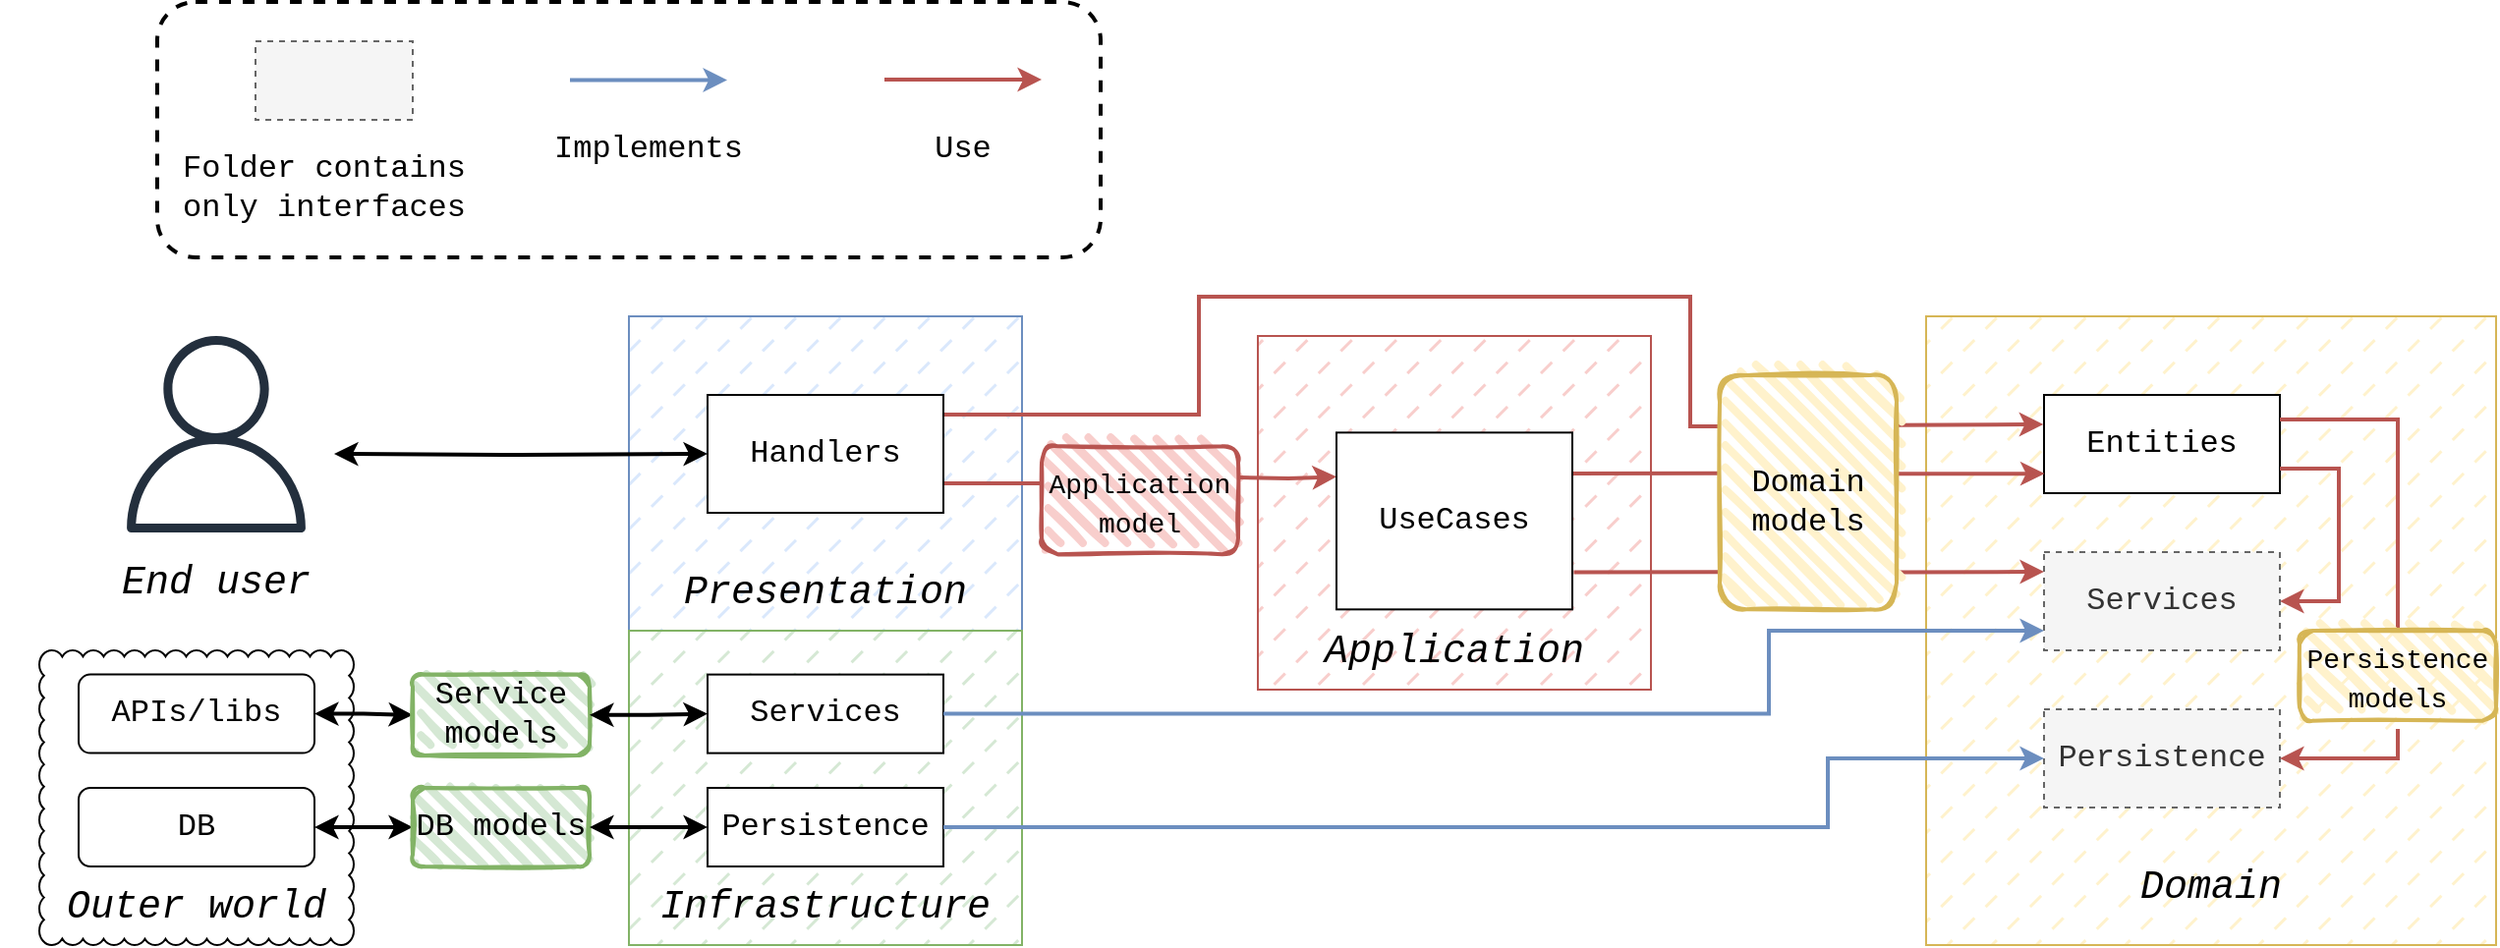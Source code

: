 <mxfile version="24.2.5" type="device" pages="5">
  <diagram id="TrZ-H8Da3qq9aLU9SPik" name="Flow of the app">
    <mxGraphModel dx="1737" dy="1674" grid="1" gridSize="10" guides="1" tooltips="1" connect="1" arrows="1" fold="1" page="1" pageScale="1" pageWidth="827" pageHeight="1169" math="0" shadow="0">
      <root>
        <mxCell id="0" />
        <mxCell id="1" parent="0" />
        <mxCell id="liIZSH5RQYmUz2vL5TKs-3" value="" style="rounded=0;whiteSpace=wrap;html=1;fillColor=#dae8fc;strokeColor=#6c8ebf;fillStyle=dashed;" parent="1" vertex="1">
          <mxGeometry y="160" width="200" height="160" as="geometry" />
        </mxCell>
        <mxCell id="liIZSH5RQYmUz2vL5TKs-4" value="" style="rounded=0;whiteSpace=wrap;html=1;fillColor=#f8cecc;strokeColor=#b85450;fillStyle=dashed;" parent="1" vertex="1">
          <mxGeometry x="320" y="170" width="200" height="180" as="geometry" />
        </mxCell>
        <mxCell id="liIZSH5RQYmUz2vL5TKs-5" value="" style="rounded=0;whiteSpace=wrap;html=1;fillColor=#fff2cc;strokeColor=#d6b656;fillStyle=dashed;gradientColor=none;" parent="1" vertex="1">
          <mxGeometry x="660" y="160" width="290" height="320" as="geometry" />
        </mxCell>
        <mxCell id="es6ofyouln5sS3Tgfs08-6" value="" style="group;fillColor=#fff2cc;strokeColor=#d6b656;" parent="1" vertex="1" connectable="0">
          <mxGeometry x="720" y="200" width="120" height="50" as="geometry" />
        </mxCell>
        <mxCell id="es6ofyouln5sS3Tgfs08-1" value="" style="rounded=0;whiteSpace=wrap;html=1;" parent="es6ofyouln5sS3Tgfs08-6" vertex="1">
          <mxGeometry width="120" height="50" as="geometry" />
        </mxCell>
        <mxCell id="es6ofyouln5sS3Tgfs08-4" value="&lt;font style=&quot;font-size: 16px;&quot; face=&quot;Courier New&quot;&gt;Entities&lt;/font&gt;" style="text;html=1;align=center;verticalAlign=middle;whiteSpace=wrap;rounded=0;" parent="es6ofyouln5sS3Tgfs08-6" vertex="1">
          <mxGeometry width="120" height="50" as="geometry" />
        </mxCell>
        <mxCell id="z9FG9AvtT7yrs5gUOfZ3-5" style="edgeStyle=orthogonalEdgeStyle;rounded=0;orthogonalLoop=1;jettySize=auto;html=1;entryX=0.5;entryY=0;entryDx=0;entryDy=0;strokeWidth=2;fillColor=#f8cecc;strokeColor=#b85450;exitX=1;exitY=0.25;exitDx=0;exitDy=0;endArrow=none;endFill=0;" parent="1" source="es6ofyouln5sS3Tgfs08-4" target="f7sNq5c6VwE4PImA_pKB-110" edge="1">
          <mxGeometry relative="1" as="geometry">
            <mxPoint x="840" y="190" as="sourcePoint" />
            <mxPoint x="840" y="390" as="targetPoint" />
            <Array as="points">
              <mxPoint x="900" y="213" />
            </Array>
          </mxGeometry>
        </mxCell>
        <mxCell id="z9FG9AvtT7yrs5gUOfZ3-6" style="edgeStyle=orthogonalEdgeStyle;rounded=0;orthogonalLoop=1;jettySize=auto;html=1;exitX=1;exitY=0.75;exitDx=0;exitDy=0;entryX=1;entryY=0.5;entryDx=0;entryDy=0;strokeWidth=2;fillColor=#f8cecc;strokeColor=#b85450;" parent="1" source="es6ofyouln5sS3Tgfs08-4" target="es6ofyouln5sS3Tgfs08-10" edge="1">
          <mxGeometry relative="1" as="geometry">
            <Array as="points">
              <mxPoint x="870" y="238" />
              <mxPoint x="870" y="305" />
            </Array>
          </mxGeometry>
        </mxCell>
        <mxCell id="z9FG9AvtT7yrs5gUOfZ3-7" value="&lt;font face=&quot;Courier New&quot; style=&quot;font-size: 20px;&quot;&gt;&lt;i&gt;Domain&lt;/i&gt;&lt;/font&gt;" style="text;html=1;align=center;verticalAlign=middle;whiteSpace=wrap;rounded=0;" parent="1" vertex="1">
          <mxGeometry x="660" y="430" width="290" height="40" as="geometry" />
        </mxCell>
        <mxCell id="z9FG9AvtT7yrs5gUOfZ3-8" value="&lt;font face=&quot;Courier New&quot; style=&quot;font-size: 20px;&quot;&gt;&lt;i&gt;Application&lt;/i&gt;&lt;/font&gt;" style="text;html=1;align=center;verticalAlign=middle;whiteSpace=wrap;rounded=0;" parent="1" vertex="1">
          <mxGeometry x="320" y="310" width="200" height="40" as="geometry" />
        </mxCell>
        <mxCell id="z9FG9AvtT7yrs5gUOfZ3-9" value="" style="rounded=0;whiteSpace=wrap;html=1;fillColor=#d5e8d4;strokeColor=#82b366;fillStyle=dashed;" parent="1" vertex="1">
          <mxGeometry y="320" width="200" height="160" as="geometry" />
        </mxCell>
        <mxCell id="z9FG9AvtT7yrs5gUOfZ3-10" value="&lt;font face=&quot;Courier New&quot; style=&quot;font-size: 20px;&quot;&gt;&lt;i&gt;Infrastructure&lt;/i&gt;&lt;/font&gt;" style="text;html=1;align=center;verticalAlign=middle;whiteSpace=wrap;rounded=0;" parent="1" vertex="1">
          <mxGeometry y="440" width="200" height="40" as="geometry" />
        </mxCell>
        <mxCell id="z9FG9AvtT7yrs5gUOfZ3-11" value="&lt;font face=&quot;Courier New&quot;&gt;&lt;span style=&quot;font-size: 20px;&quot;&gt;&lt;i&gt;Presentation&lt;/i&gt;&lt;/span&gt;&lt;/font&gt;" style="text;html=1;align=center;verticalAlign=middle;whiteSpace=wrap;rounded=0;" parent="1" vertex="1">
          <mxGeometry y="280" width="200" height="40" as="geometry" />
        </mxCell>
        <mxCell id="z9FG9AvtT7yrs5gUOfZ3-39" value="" style="group" parent="1" vertex="1" connectable="0">
          <mxGeometry x="40" y="342.31" width="160" height="115.386" as="geometry" />
        </mxCell>
        <mxCell id="z9FG9AvtT7yrs5gUOfZ3-40" value="" style="rounded=0;whiteSpace=wrap;html=1;" parent="z9FG9AvtT7yrs5gUOfZ3-39" vertex="1">
          <mxGeometry width="120" height="40" as="geometry" />
        </mxCell>
        <mxCell id="z9FG9AvtT7yrs5gUOfZ3-41" value="&lt;font style=&quot;font-size: 16px;&quot; face=&quot;Courier New&quot;&gt;Services&lt;/font&gt;" style="text;html=1;align=center;verticalAlign=middle;whiteSpace=wrap;rounded=0;" parent="z9FG9AvtT7yrs5gUOfZ3-39" vertex="1">
          <mxGeometry width="120" height="40" as="geometry" />
        </mxCell>
        <mxCell id="z9FG9AvtT7yrs5gUOfZ3-42" value="" style="group;fontStyle=4" parent="1" vertex="1" connectable="0">
          <mxGeometry x="40" y="400" width="120" height="40" as="geometry" />
        </mxCell>
        <mxCell id="z9FG9AvtT7yrs5gUOfZ3-43" value="" style="rounded=0;whiteSpace=wrap;html=1;" parent="z9FG9AvtT7yrs5gUOfZ3-42" vertex="1">
          <mxGeometry width="120" height="40" as="geometry" />
        </mxCell>
        <mxCell id="z9FG9AvtT7yrs5gUOfZ3-44" value="&lt;font style=&quot;font-size: 16px;&quot; face=&quot;Courier New&quot;&gt;Persistence&lt;/font&gt;" style="text;html=1;align=center;verticalAlign=middle;whiteSpace=wrap;rounded=0;" parent="z9FG9AvtT7yrs5gUOfZ3-42" vertex="1">
          <mxGeometry width="120" height="40" as="geometry" />
        </mxCell>
        <mxCell id="f7sNq5c6VwE4PImA_pKB-13" value="" style="rounded=0;whiteSpace=wrap;html=1;fillColor=#f5f5f5;fontColor=#333333;strokeColor=#666666;dashed=1;" parent="1" vertex="1">
          <mxGeometry x="-190" y="20" width="80" height="40" as="geometry" />
        </mxCell>
        <mxCell id="f7sNq5c6VwE4PImA_pKB-14" value="" style="endArrow=classic;html=1;rounded=0;strokeWidth=2;fillColor=#dae8fc;strokeColor=#6c8ebf;" parent="1" edge="1">
          <mxGeometry width="50" height="50" relative="1" as="geometry">
            <mxPoint x="-30" y="39.74" as="sourcePoint" />
            <mxPoint x="50" y="39.74" as="targetPoint" />
          </mxGeometry>
        </mxCell>
        <mxCell id="f7sNq5c6VwE4PImA_pKB-15" value="" style="endArrow=classic;html=1;rounded=0;strokeWidth=2;fillColor=#f8cecc;strokeColor=#b85450;" parent="1" edge="1">
          <mxGeometry width="50" height="50" relative="1" as="geometry">
            <mxPoint x="130" y="39.47" as="sourcePoint" />
            <mxPoint x="210" y="39.47" as="targetPoint" />
          </mxGeometry>
        </mxCell>
        <mxCell id="f7sNq5c6VwE4PImA_pKB-16" value="Folder contains only interfaces" style="text;html=1;align=center;verticalAlign=middle;whiteSpace=wrap;rounded=0;fontFamily=Courier New;fontSize=16;" parent="1" vertex="1">
          <mxGeometry x="-230" y="70" width="150" height="50" as="geometry" />
        </mxCell>
        <mxCell id="f7sNq5c6VwE4PImA_pKB-17" value="Implements" style="text;html=1;align=center;verticalAlign=middle;whiteSpace=wrap;rounded=0;fontFamily=Courier New;fontSize=16;" parent="1" vertex="1">
          <mxGeometry x="-60" y="50" width="140" height="50" as="geometry" />
        </mxCell>
        <mxCell id="f7sNq5c6VwE4PImA_pKB-18" value="Use" style="text;html=1;align=center;verticalAlign=middle;whiteSpace=wrap;rounded=0;fontFamily=Courier New;fontSize=16;" parent="1" vertex="1">
          <mxGeometry x="100" y="50" width="140" height="50" as="geometry" />
        </mxCell>
        <mxCell id="f7sNq5c6VwE4PImA_pKB-19" value="" style="rounded=1;whiteSpace=wrap;html=1;fillColor=none;dashed=1;strokeWidth=2;" parent="1" vertex="1">
          <mxGeometry x="-240" width="480" height="130" as="geometry" />
        </mxCell>
        <mxCell id="es6ofyouln5sS3Tgfs08-13" value="&lt;font style=&quot;font-size: 16px;&quot; face=&quot;Courier New&quot;&gt;Persistence&lt;/font&gt;" style="text;html=1;align=center;verticalAlign=middle;whiteSpace=wrap;rounded=0;fillColor=#f5f5f5;fontColor=#333333;strokeColor=#666666;dashed=1;" parent="1" vertex="1">
          <mxGeometry x="720" y="360" width="120" height="50" as="geometry" />
        </mxCell>
        <mxCell id="es6ofyouln5sS3Tgfs08-10" value="&lt;font style=&quot;font-size: 16px;&quot; face=&quot;Courier New&quot;&gt;Services&lt;/font&gt;" style="text;html=1;align=center;verticalAlign=middle;whiteSpace=wrap;rounded=0;fillColor=#f5f5f5;fontColor=#333333;strokeColor=#666666;dashed=1;" parent="1" vertex="1">
          <mxGeometry x="720" y="280" width="120" height="50" as="geometry" />
        </mxCell>
        <mxCell id="f7sNq5c6VwE4PImA_pKB-20" style="edgeStyle=orthogonalEdgeStyle;rounded=0;orthogonalLoop=1;jettySize=auto;html=1;fillColor=#dae8fc;strokeColor=#6c8ebf;strokeWidth=2;exitX=1;exitY=0.5;exitDx=0;exitDy=0;" parent="1" source="z9FG9AvtT7yrs5gUOfZ3-41" edge="1">
          <mxGeometry relative="1" as="geometry">
            <mxPoint x="160" y="360" as="sourcePoint" />
            <mxPoint x="720" y="320" as="targetPoint" />
            <Array as="points">
              <mxPoint x="580" y="362" />
              <mxPoint x="580" y="320" />
            </Array>
          </mxGeometry>
        </mxCell>
        <mxCell id="f7sNq5c6VwE4PImA_pKB-21" style="edgeStyle=orthogonalEdgeStyle;rounded=0;orthogonalLoop=1;jettySize=auto;html=1;entryX=0;entryY=0.5;entryDx=0;entryDy=0;fillColor=#dae8fc;strokeColor=#6c8ebf;strokeWidth=2;exitX=1;exitY=0.5;exitDx=0;exitDy=0;" parent="1" source="z9FG9AvtT7yrs5gUOfZ3-44" target="es6ofyouln5sS3Tgfs08-13" edge="1">
          <mxGeometry relative="1" as="geometry">
            <Array as="points">
              <mxPoint x="610" y="420" />
              <mxPoint x="610" y="385" />
            </Array>
          </mxGeometry>
        </mxCell>
        <mxCell id="f7sNq5c6VwE4PImA_pKB-35" style="edgeStyle=orthogonalEdgeStyle;rounded=0;orthogonalLoop=1;jettySize=auto;html=1;exitX=1;exitY=0.75;exitDx=0;exitDy=0;fillColor=#f8cecc;strokeColor=#b85450;strokeWidth=2;entryX=-0.002;entryY=0.314;entryDx=0;entryDy=0;endArrow=none;endFill=0;entryPerimeter=0;" parent="1" source="f7sNq5c6VwE4PImA_pKB-26" target="f7sNq5c6VwE4PImA_pKB-59" edge="1">
          <mxGeometry relative="1" as="geometry">
            <mxPoint x="360" y="242" as="targetPoint" />
            <Array as="points" />
          </mxGeometry>
        </mxCell>
        <mxCell id="f7sNq5c6VwE4PImA_pKB-48" value="" style="endArrow=none;html=1;rounded=0;exitX=1.006;exitY=0.79;exitDx=0;exitDy=0;exitPerimeter=0;fillColor=#f8cecc;strokeColor=#b85450;strokeWidth=2;endFill=0;entryX=0.009;entryY=0.84;entryDx=0;entryDy=0;entryPerimeter=0;" parent="1" source="z9FG9AvtT7yrs5gUOfZ3-15" target="f7sNq5c6VwE4PImA_pKB-40" edge="1">
          <mxGeometry width="50" height="50" relative="1" as="geometry">
            <mxPoint x="510" y="300" as="sourcePoint" />
            <mxPoint x="550" y="290" as="targetPoint" />
          </mxGeometry>
        </mxCell>
        <mxCell id="f7sNq5c6VwE4PImA_pKB-49" value="" style="endArrow=classic;html=1;rounded=0;fillColor=#f8cecc;strokeColor=#b85450;strokeWidth=2;endFill=1;exitX=1.014;exitY=0.841;exitDx=0;exitDy=0;exitPerimeter=0;" parent="1" source="f7sNq5c6VwE4PImA_pKB-40" edge="1">
          <mxGeometry width="50" height="50" relative="1" as="geometry">
            <mxPoint x="650" y="290" as="sourcePoint" />
            <mxPoint x="720" y="290" as="targetPoint" />
          </mxGeometry>
        </mxCell>
        <mxCell id="f7sNq5c6VwE4PImA_pKB-52" value="" style="endArrow=none;html=1;rounded=0;entryX=-0.003;entryY=0.384;entryDx=0;entryDy=0;entryPerimeter=0;fillColor=#f8cecc;strokeColor=#b85450;strokeWidth=2;" parent="1" target="f7sNq5c6VwE4PImA_pKB-41" edge="1">
          <mxGeometry width="50" height="50" relative="1" as="geometry">
            <mxPoint x="480" y="240" as="sourcePoint" />
            <mxPoint x="530" y="190" as="targetPoint" />
          </mxGeometry>
        </mxCell>
        <mxCell id="f7sNq5c6VwE4PImA_pKB-53" value="" style="endArrow=classic;html=1;rounded=0;entryX=0.002;entryY=0.801;entryDx=0;entryDy=0;entryPerimeter=0;endFill=1;fillColor=#f8cecc;strokeColor=#b85450;strokeWidth=2;exitX=0.991;exitY=0.421;exitDx=0;exitDy=0;exitPerimeter=0;" parent="1" source="f7sNq5c6VwE4PImA_pKB-40" target="es6ofyouln5sS3Tgfs08-4" edge="1">
          <mxGeometry width="50" height="50" relative="1" as="geometry">
            <mxPoint x="650" y="240" as="sourcePoint" />
            <mxPoint x="710" y="239.8" as="targetPoint" />
          </mxGeometry>
        </mxCell>
        <mxCell id="f7sNq5c6VwE4PImA_pKB-55" style="edgeStyle=orthogonalEdgeStyle;rounded=0;orthogonalLoop=1;jettySize=auto;html=1;entryX=0.005;entryY=0.2;entryDx=0;entryDy=0;entryPerimeter=0;endArrow=none;endFill=0;fillColor=#f8cecc;strokeColor=#b85450;strokeWidth=2;" parent="1" target="f7sNq5c6VwE4PImA_pKB-41" edge="1">
          <mxGeometry relative="1" as="geometry">
            <mxPoint x="650" y="120" as="targetPoint" />
            <mxPoint x="160" y="210" as="sourcePoint" />
            <Array as="points">
              <mxPoint x="160" y="210" />
              <mxPoint x="290" y="210" />
              <mxPoint x="290" y="150" />
              <mxPoint x="540" y="150" />
              <mxPoint x="540" y="216" />
            </Array>
          </mxGeometry>
        </mxCell>
        <mxCell id="f7sNq5c6VwE4PImA_pKB-56" value="" style="endArrow=classic;html=1;rounded=0;exitX=0.999;exitY=0.195;exitDx=0;exitDy=0;exitPerimeter=0;entryX=-0.003;entryY=0.299;entryDx=0;entryDy=0;entryPerimeter=0;fillColor=#f8cecc;strokeColor=#b85450;strokeWidth=2;" parent="1" source="f7sNq5c6VwE4PImA_pKB-41" target="es6ofyouln5sS3Tgfs08-4" edge="1">
          <mxGeometry width="50" height="50" relative="1" as="geometry">
            <mxPoint x="600" y="230" as="sourcePoint" />
            <mxPoint x="650" y="180" as="targetPoint" />
          </mxGeometry>
        </mxCell>
        <mxCell id="f7sNq5c6VwE4PImA_pKB-42" value="" style="group" parent="1" vertex="1" connectable="0">
          <mxGeometry x="555" y="190" width="90" height="130" as="geometry" />
        </mxCell>
        <mxCell id="f7sNq5c6VwE4PImA_pKB-40" value="" style="rounded=1;whiteSpace=wrap;html=1;strokeWidth=2;fillWeight=4;hachureGap=8;hachureAngle=45;fillColor=#fff2cc;sketch=1;strokeColor=#d6b656;" parent="f7sNq5c6VwE4PImA_pKB-42" vertex="1">
          <mxGeometry width="90" height="119.167" as="geometry" />
        </mxCell>
        <mxCell id="f7sNq5c6VwE4PImA_pKB-41" value="Domain models" style="text;html=1;align=center;verticalAlign=middle;whiteSpace=wrap;rounded=0;fontFamily=Courier New;fontSize=16;" parent="f7sNq5c6VwE4PImA_pKB-42" vertex="1">
          <mxGeometry width="90" height="130" as="geometry" />
        </mxCell>
        <mxCell id="f7sNq5c6VwE4PImA_pKB-61" value="" style="group" parent="1" vertex="1" connectable="0">
          <mxGeometry x="210" y="226.15" width="100" height="60" as="geometry" />
        </mxCell>
        <mxCell id="f7sNq5c6VwE4PImA_pKB-58" value="" style="rounded=1;whiteSpace=wrap;html=1;strokeWidth=2;fillWeight=4;hachureGap=8;hachureAngle=45;fillColor=#f8cecc;sketch=1;strokeColor=#b85450;" parent="f7sNq5c6VwE4PImA_pKB-61" vertex="1">
          <mxGeometry width="100" height="55" as="geometry" />
        </mxCell>
        <mxCell id="f7sNq5c6VwE4PImA_pKB-59" value="&lt;font style=&quot;font-size: 14px;&quot;&gt;Application model&lt;/font&gt;" style="text;html=1;align=center;verticalAlign=middle;whiteSpace=wrap;rounded=0;fontFamily=Courier New;fontSize=16;" parent="f7sNq5c6VwE4PImA_pKB-61" vertex="1">
          <mxGeometry width="100" height="60" as="geometry" />
        </mxCell>
        <mxCell id="f7sNq5c6VwE4PImA_pKB-62" style="edgeStyle=orthogonalEdgeStyle;rounded=0;orthogonalLoop=1;jettySize=auto;html=1;entryX=0;entryY=0.25;entryDx=0;entryDy=0;fillColor=#f8cecc;strokeColor=#b85450;strokeWidth=2;" parent="1" target="z9FG9AvtT7yrs5gUOfZ3-15" edge="1">
          <mxGeometry relative="1" as="geometry">
            <mxPoint x="310" y="242" as="sourcePoint" />
            <Array as="points" />
          </mxGeometry>
        </mxCell>
        <mxCell id="f7sNq5c6VwE4PImA_pKB-30" value="" style="whiteSpace=wrap;html=1;shape=mxgraph.basic.cloud_rect;fillColor=none;strokeWidth=1;container=0;" parent="1" vertex="1">
          <mxGeometry x="-300" y="330" width="160" height="150" as="geometry" />
        </mxCell>
        <mxCell id="f7sNq5c6VwE4PImA_pKB-64" value="" style="group" parent="1" vertex="1" connectable="0">
          <mxGeometry x="-280" y="400" width="120" height="40" as="geometry" />
        </mxCell>
        <mxCell id="z9FG9AvtT7yrs5gUOfZ3-28" value="" style="rounded=1;whiteSpace=wrap;html=1;container=0;" parent="f7sNq5c6VwE4PImA_pKB-64" vertex="1">
          <mxGeometry width="120" height="40.0" as="geometry" />
        </mxCell>
        <mxCell id="z9FG9AvtT7yrs5gUOfZ3-29" value="&lt;font style=&quot;font-size: 16px;&quot; face=&quot;Courier New&quot;&gt;DB&lt;/font&gt;" style="text;html=1;align=center;verticalAlign=middle;whiteSpace=wrap;rounded=0;container=0;" parent="f7sNq5c6VwE4PImA_pKB-64" vertex="1">
          <mxGeometry width="120" height="40.0" as="geometry" />
        </mxCell>
        <mxCell id="f7sNq5c6VwE4PImA_pKB-106" style="edgeStyle=orthogonalEdgeStyle;rounded=0;orthogonalLoop=1;jettySize=auto;html=1;exitX=1;exitY=0.5;exitDx=0;exitDy=0;entryX=0;entryY=0.5;entryDx=0;entryDy=0;startArrow=classic;startFill=1;strokeWidth=2;" parent="1" source="z9FG9AvtT7yrs5gUOfZ3-26" target="f7sNq5c6VwE4PImA_pKB-97" edge="1">
          <mxGeometry relative="1" as="geometry" />
        </mxCell>
        <mxCell id="z9FG9AvtT7yrs5gUOfZ3-26" value="&lt;font style=&quot;font-size: 16px;&quot; face=&quot;Courier New&quot;&gt;APIs/libs&lt;/font&gt;" style="rounded=1;whiteSpace=wrap;html=1;container=0;" parent="1" vertex="1">
          <mxGeometry x="-280" y="342.31" width="120" height="40" as="geometry" />
        </mxCell>
        <mxCell id="f7sNq5c6VwE4PImA_pKB-24" value="" style="group;fontStyle=4" parent="1" vertex="1" connectable="0">
          <mxGeometry x="40" y="200" width="120" height="60" as="geometry" />
        </mxCell>
        <mxCell id="f7sNq5c6VwE4PImA_pKB-25" value="" style="rounded=0;whiteSpace=wrap;html=1;" parent="f7sNq5c6VwE4PImA_pKB-24" vertex="1">
          <mxGeometry width="120" height="60" as="geometry" />
        </mxCell>
        <mxCell id="f7sNq5c6VwE4PImA_pKB-26" value="&lt;font face=&quot;Courier New&quot;&gt;&lt;span style=&quot;font-size: 16px;&quot;&gt;Handlers&lt;/span&gt;&lt;/font&gt;" style="text;html=1;align=center;verticalAlign=middle;whiteSpace=wrap;rounded=0;" parent="f7sNq5c6VwE4PImA_pKB-24" vertex="1">
          <mxGeometry width="120" height="60" as="geometry" />
        </mxCell>
        <mxCell id="z9FG9AvtT7yrs5gUOfZ3-13" value="" style="group;fontStyle=4" parent="1" vertex="1" connectable="0">
          <mxGeometry x="360" y="219.17" width="120" height="90" as="geometry" />
        </mxCell>
        <mxCell id="z9FG9AvtT7yrs5gUOfZ3-14" value="" style="rounded=0;whiteSpace=wrap;html=1;" parent="z9FG9AvtT7yrs5gUOfZ3-13" vertex="1">
          <mxGeometry width="120" height="90" as="geometry" />
        </mxCell>
        <mxCell id="z9FG9AvtT7yrs5gUOfZ3-15" value="&lt;font style=&quot;font-size: 16px;&quot; face=&quot;Courier New&quot;&gt;UseCases&lt;/font&gt;" style="text;html=1;align=center;verticalAlign=middle;whiteSpace=wrap;rounded=0;" parent="z9FG9AvtT7yrs5gUOfZ3-13" vertex="1">
          <mxGeometry width="120" height="90" as="geometry" />
        </mxCell>
        <mxCell id="f7sNq5c6VwE4PImA_pKB-85" style="edgeStyle=orthogonalEdgeStyle;rounded=0;orthogonalLoop=1;jettySize=auto;html=1;entryX=0;entryY=0.5;entryDx=0;entryDy=0;startArrow=classic;startFill=1;strokeWidth=2;" parent="1" target="f7sNq5c6VwE4PImA_pKB-26" edge="1">
          <mxGeometry relative="1" as="geometry">
            <mxPoint x="-150" y="230" as="sourcePoint" />
            <Array as="points" />
          </mxGeometry>
        </mxCell>
        <mxCell id="f7sNq5c6VwE4PImA_pKB-87" style="edgeStyle=orthogonalEdgeStyle;rounded=0;orthogonalLoop=1;jettySize=auto;html=1;entryX=0;entryY=0.5;entryDx=0;entryDy=0;startArrow=classic;startFill=1;strokeWidth=2;" parent="1" source="z9FG9AvtT7yrs5gUOfZ3-29" target="f7sNq5c6VwE4PImA_pKB-102" edge="1">
          <mxGeometry relative="1" as="geometry" />
        </mxCell>
        <mxCell id="f7sNq5c6VwE4PImA_pKB-90" value="" style="sketch=0;outlineConnect=0;fontColor=#232F3E;gradientColor=none;fillColor=#232F3D;strokeColor=none;dashed=0;verticalLabelPosition=bottom;verticalAlign=top;align=center;html=1;fontSize=12;fontStyle=0;aspect=fixed;pointerEvents=1;shape=mxgraph.aws4.user;" parent="1" vertex="1">
          <mxGeometry x="-260" y="170" width="100" height="100" as="geometry" />
        </mxCell>
        <mxCell id="f7sNq5c6VwE4PImA_pKB-91" value="&lt;font face=&quot;Courier New&quot; style=&quot;font-size: 20px;&quot;&gt;&lt;i&gt;Outer world&lt;/i&gt;&lt;/font&gt;" style="text;html=1;align=center;verticalAlign=middle;whiteSpace=wrap;rounded=0;" parent="1" vertex="1">
          <mxGeometry x="-320" y="440" width="200" height="40" as="geometry" />
        </mxCell>
        <mxCell id="f7sNq5c6VwE4PImA_pKB-92" value="&lt;font face=&quot;Courier New&quot; style=&quot;font-size: 20px;&quot;&gt;&lt;i&gt;End user&lt;/i&gt;&lt;/font&gt;" style="text;html=1;align=center;verticalAlign=middle;whiteSpace=wrap;rounded=0;" parent="1" vertex="1">
          <mxGeometry x="-260" y="275" width="100" height="40" as="geometry" />
        </mxCell>
        <mxCell id="f7sNq5c6VwE4PImA_pKB-103" value="" style="group" parent="1" vertex="1" connectable="0">
          <mxGeometry x="-110" y="342.31" width="90" height="41.15" as="geometry" />
        </mxCell>
        <mxCell id="f7sNq5c6VwE4PImA_pKB-96" value="" style="rounded=1;whiteSpace=wrap;html=1;strokeWidth=2;fillWeight=4;hachureGap=8;hachureAngle=45;fillColor=#d5e8d4;sketch=1;strokeColor=#82b366;" parent="f7sNq5c6VwE4PImA_pKB-103" vertex="1">
          <mxGeometry width="90" height="41.15" as="geometry" />
        </mxCell>
        <mxCell id="f7sNq5c6VwE4PImA_pKB-97" value="Service models" style="text;html=1;align=center;verticalAlign=middle;whiteSpace=wrap;rounded=0;fontFamily=Courier New;fontSize=16;" parent="f7sNq5c6VwE4PImA_pKB-103" vertex="1">
          <mxGeometry width="90" height="41.15" as="geometry" />
        </mxCell>
        <mxCell id="f7sNq5c6VwE4PImA_pKB-104" value="" style="group" parent="1" vertex="1" connectable="0">
          <mxGeometry x="-110" y="400" width="90" height="40" as="geometry" />
        </mxCell>
        <mxCell id="f7sNq5c6VwE4PImA_pKB-101" value="" style="rounded=1;whiteSpace=wrap;html=1;strokeWidth=2;fillWeight=4;hachureGap=8;hachureAngle=45;fillColor=#d5e8d4;sketch=1;strokeColor=#82b366;" parent="f7sNq5c6VwE4PImA_pKB-104" vertex="1">
          <mxGeometry width="90" height="40" as="geometry" />
        </mxCell>
        <mxCell id="f7sNq5c6VwE4PImA_pKB-102" value="DB models" style="text;html=1;align=center;verticalAlign=middle;whiteSpace=wrap;rounded=0;fontFamily=Courier New;fontSize=16;" parent="f7sNq5c6VwE4PImA_pKB-104" vertex="1">
          <mxGeometry width="90" height="40" as="geometry" />
        </mxCell>
        <mxCell id="f7sNq5c6VwE4PImA_pKB-105" style="edgeStyle=orthogonalEdgeStyle;rounded=0;orthogonalLoop=1;jettySize=auto;html=1;exitX=1;exitY=0.5;exitDx=0;exitDy=0;entryX=0;entryY=0.5;entryDx=0;entryDy=0;startArrow=classic;startFill=1;strokeWidth=2;" parent="1" source="f7sNq5c6VwE4PImA_pKB-102" target="z9FG9AvtT7yrs5gUOfZ3-44" edge="1">
          <mxGeometry relative="1" as="geometry" />
        </mxCell>
        <mxCell id="f7sNq5c6VwE4PImA_pKB-107" style="edgeStyle=orthogonalEdgeStyle;rounded=0;orthogonalLoop=1;jettySize=auto;html=1;entryX=0;entryY=0.5;entryDx=0;entryDy=0;startArrow=classic;startFill=1;strokeWidth=2;" parent="1" source="f7sNq5c6VwE4PImA_pKB-97" target="z9FG9AvtT7yrs5gUOfZ3-41" edge="1">
          <mxGeometry relative="1" as="geometry" />
        </mxCell>
        <mxCell id="f7sNq5c6VwE4PImA_pKB-108" value="" style="group;rotation=0;" parent="1" vertex="1" connectable="0">
          <mxGeometry x="850" y="320" width="100" height="50" as="geometry" />
        </mxCell>
        <mxCell id="f7sNq5c6VwE4PImA_pKB-109" value="" style="rounded=1;whiteSpace=wrap;html=1;strokeWidth=2;fillWeight=4;hachureGap=8;hachureAngle=45;fillColor=#fff2cc;sketch=1;strokeColor=#d6b656;rotation=0;" parent="f7sNq5c6VwE4PImA_pKB-108" vertex="1">
          <mxGeometry width="100" height="45.833" as="geometry" />
        </mxCell>
        <mxCell id="f7sNq5c6VwE4PImA_pKB-110" value="&lt;font style=&quot;font-size: 14px;&quot;&gt;Persistence models&lt;/font&gt;" style="text;html=1;align=center;verticalAlign=middle;whiteSpace=wrap;rounded=0;fontFamily=Courier New;fontSize=16;rotation=0;" parent="f7sNq5c6VwE4PImA_pKB-108" vertex="1">
          <mxGeometry width="100" height="50" as="geometry" />
        </mxCell>
        <mxCell id="f7sNq5c6VwE4PImA_pKB-113" style="edgeStyle=orthogonalEdgeStyle;rounded=0;orthogonalLoop=1;jettySize=auto;html=1;exitX=0.5;exitY=1;exitDx=0;exitDy=0;entryX=1;entryY=0.5;entryDx=0;entryDy=0;fillColor=#f8cecc;strokeColor=#b85450;strokeWidth=2;" parent="1" source="f7sNq5c6VwE4PImA_pKB-110" target="es6ofyouln5sS3Tgfs08-13" edge="1">
          <mxGeometry relative="1" as="geometry">
            <Array as="points">
              <mxPoint x="900" y="385" />
            </Array>
          </mxGeometry>
        </mxCell>
      </root>
    </mxGraphModel>
  </diagram>
  <diagram id="2rPliAVYNxOwH9sSfM4n" name="pkg">
    <mxGraphModel dx="910" dy="505" grid="1" gridSize="10" guides="1" tooltips="1" connect="1" arrows="1" fold="1" page="1" pageScale="1" pageWidth="850" pageHeight="1100" math="0" shadow="0">
      <root>
        <mxCell id="0" />
        <mxCell id="1" parent="0" />
        <mxCell id="BLQ2WIfa0VcRDc5NV7BI-1" value="" style="rounded=1;whiteSpace=wrap;html=1;fillColor=#f5f5f5;strokeColor=#666666;fillStyle=auto;fontFamily=Courier New;fontSize=18;fontColor=#333333;" parent="1" vertex="1">
          <mxGeometry x="360" y="150" width="200" height="270" as="geometry" />
        </mxCell>
        <mxCell id="BLQ2WIfa0VcRDc5NV7BI-2" value="" style="group;align=left;fontFamily=Courier New;fontSize=18;" parent="1" vertex="1" connectable="0">
          <mxGeometry x="370" y="210" width="150" height="30" as="geometry" />
        </mxCell>
        <mxCell id="BLQ2WIfa0VcRDc5NV7BI-3" value="" style="image;aspect=fixed;html=1;points=[];align=center;fontSize=18;image=img/lib/azure2/general/Folder_Blank.svg;fontFamily=Courier New;" parent="BLQ2WIfa0VcRDc5NV7BI-2" vertex="1">
          <mxGeometry y="5" width="24.64" height="20" as="geometry" />
        </mxCell>
        <mxCell id="BLQ2WIfa0VcRDc5NV7BI-4" value="&lt;font style=&quot;font-size: 18px;&quot;&gt;domain&lt;/font&gt;" style="text;html=1;align=left;verticalAlign=middle;whiteSpace=wrap;rounded=0;fontFamily=Courier New;fontSize=18;" parent="BLQ2WIfa0VcRDc5NV7BI-2" vertex="1">
          <mxGeometry x="30" width="90" height="30" as="geometry" />
        </mxCell>
        <mxCell id="BLQ2WIfa0VcRDc5NV7BI-8" value="" style="group;align=left;fontFamily=Courier New;fontSize=18;" parent="1" vertex="1" connectable="0">
          <mxGeometry x="370" y="250" width="170" height="30" as="geometry" />
        </mxCell>
        <mxCell id="BLQ2WIfa0VcRDc5NV7BI-9" value="" style="image;aspect=fixed;html=1;points=[];align=center;fontSize=18;image=img/lib/azure2/general/Folder_Blank.svg;fontFamily=Courier New;" parent="BLQ2WIfa0VcRDc5NV7BI-8" vertex="1">
          <mxGeometry y="5" width="24.64" height="20" as="geometry" />
        </mxCell>
        <mxCell id="BLQ2WIfa0VcRDc5NV7BI-10" value="application" style="text;html=1;align=left;verticalAlign=middle;whiteSpace=wrap;rounded=0;fontFamily=Courier New;fontSize=18;" parent="BLQ2WIfa0VcRDc5NV7BI-8" vertex="1">
          <mxGeometry x="30" width="140" height="30" as="geometry" />
        </mxCell>
        <mxCell id="DP6XLv8N6wMEyWV-CL1C-1" value="pkg" style="text;html=1;align=center;verticalAlign=middle;whiteSpace=wrap;rounded=0;fontFamily=Courier New;fontSize=22;" parent="1" vertex="1">
          <mxGeometry x="430" y="160" width="60" height="30" as="geometry" />
        </mxCell>
        <mxCell id="DP6XLv8N6wMEyWV-CL1C-2" value="" style="group;align=left;fontFamily=Courier New;fontSize=18;" parent="1" vertex="1" connectable="0">
          <mxGeometry x="370" y="290" width="190" height="30" as="geometry" />
        </mxCell>
        <mxCell id="DP6XLv8N6wMEyWV-CL1C-3" value="" style="image;aspect=fixed;html=1;points=[];align=center;fontSize=18;image=img/lib/azure2/general/Folder_Blank.svg;fontFamily=Courier New;" parent="DP6XLv8N6wMEyWV-CL1C-2" vertex="1">
          <mxGeometry y="5" width="24.64" height="20" as="geometry" />
        </mxCell>
        <mxCell id="DP6XLv8N6wMEyWV-CL1C-4" value="infrastructure" style="text;html=1;align=left;verticalAlign=middle;whiteSpace=wrap;rounded=0;fontFamily=Courier New;fontSize=18;" parent="DP6XLv8N6wMEyWV-CL1C-2" vertex="1">
          <mxGeometry x="30" width="160" height="30" as="geometry" />
        </mxCell>
        <mxCell id="DP6XLv8N6wMEyWV-CL1C-5" value="" style="group;align=left;fontFamily=Courier New;fontSize=18;" parent="1" vertex="1" connectable="0">
          <mxGeometry x="370" y="330" width="170" height="30" as="geometry" />
        </mxCell>
        <mxCell id="DP6XLv8N6wMEyWV-CL1C-6" value="" style="image;aspect=fixed;html=1;points=[];align=center;fontSize=18;image=img/lib/azure2/general/Folder_Blank.svg;fontFamily=Courier New;" parent="DP6XLv8N6wMEyWV-CL1C-5" vertex="1">
          <mxGeometry y="5" width="24.64" height="20" as="geometry" />
        </mxCell>
        <mxCell id="DP6XLv8N6wMEyWV-CL1C-7" value="presentation" style="text;html=1;align=left;verticalAlign=middle;whiteSpace=wrap;rounded=0;fontFamily=Courier New;fontSize=18;" parent="DP6XLv8N6wMEyWV-CL1C-5" vertex="1">
          <mxGeometry x="30" width="140" height="30" as="geometry" />
        </mxCell>
        <mxCell id="DP6XLv8N6wMEyWV-CL1C-9" value="" style="group;align=left;fontFamily=Courier New;fontSize=18;" parent="1" vertex="1" connectable="0">
          <mxGeometry x="370" y="370" width="150" height="30" as="geometry" />
        </mxCell>
        <mxCell id="DP6XLv8N6wMEyWV-CL1C-10" value="" style="image;aspect=fixed;html=1;points=[];align=center;fontSize=18;image=img/lib/azure2/general/Folder_Blank.svg;fontFamily=Courier New;" parent="DP6XLv8N6wMEyWV-CL1C-9" vertex="1">
          <mxGeometry y="5" width="24.64" height="20" as="geometry" />
        </mxCell>
        <mxCell id="DP6XLv8N6wMEyWV-CL1C-11" value="&lt;font style=&quot;font-size: 18px;&quot;&gt;core&lt;/font&gt;" style="text;html=1;align=left;verticalAlign=middle;whiteSpace=wrap;rounded=0;fontFamily=Courier New;fontSize=18;" parent="DP6XLv8N6wMEyWV-CL1C-9" vertex="1">
          <mxGeometry x="30" width="90" height="30" as="geometry" />
        </mxCell>
        <mxCell id="DP6XLv8N6wMEyWV-CL1C-14" value="" style="endArrow=none;dashed=1;html=1;rounded=0;exitX=0.008;exitY=0.816;exitDx=0;exitDy=0;exitPerimeter=0;" parent="1" source="BLQ2WIfa0VcRDc5NV7BI-1" edge="1">
          <mxGeometry width="50" height="50" relative="1" as="geometry">
            <mxPoint x="430" y="350" as="sourcePoint" />
            <mxPoint x="560" y="370" as="targetPoint" />
          </mxGeometry>
        </mxCell>
      </root>
    </mxGraphModel>
  </diagram>
  <diagram id="oH8EHrjzeEzjqsaljAfe" name="Domain">
    <mxGraphModel dx="910" dy="505" grid="1" gridSize="10" guides="1" tooltips="1" connect="1" arrows="1" fold="1" page="1" pageScale="1" pageWidth="850" pageHeight="1100" math="0" shadow="0">
      <root>
        <mxCell id="0" />
        <mxCell id="1" parent="0" />
        <mxCell id="kZySp3uDaBFxDOXtGZvL-3" value="" style="rounded=1;whiteSpace=wrap;html=1;fillColor=#fff2cc;strokeColor=#d6b656;fillStyle=auto;gradientColor=none;fontFamily=Courier New;fontSize=18;" parent="1" vertex="1">
          <mxGeometry x="160" y="70" width="200" height="270" as="geometry" />
        </mxCell>
        <mxCell id="kZySp3uDaBFxDOXtGZvL-7" value="&lt;font style=&quot;font-size: 22px;&quot;&gt;Domain&lt;/font&gt;" style="text;html=1;align=center;verticalAlign=middle;whiteSpace=wrap;rounded=0;fontFamily=Courier New;fontSize=18;" parent="1" vertex="1">
          <mxGeometry x="160" y="80" width="200" height="40" as="geometry" />
        </mxCell>
        <mxCell id="kZySp3uDaBFxDOXtGZvL-11" value="" style="group;align=left;fontFamily=Courier New;fontSize=18;" parent="1" vertex="1" connectable="0">
          <mxGeometry x="170" y="130" width="150" height="30" as="geometry" />
        </mxCell>
        <mxCell id="kZySp3uDaBFxDOXtGZvL-5" value="" style="image;aspect=fixed;html=1;points=[];align=center;fontSize=18;image=img/lib/azure2/general/Folder_Blank.svg;fontFamily=Courier New;" parent="kZySp3uDaBFxDOXtGZvL-11" vertex="1">
          <mxGeometry y="5" width="24.64" height="20" as="geometry" />
        </mxCell>
        <mxCell id="kZySp3uDaBFxDOXtGZvL-10" value="&lt;font style=&quot;font-size: 18px;&quot;&gt;Entity&lt;/font&gt;" style="text;html=1;align=left;verticalAlign=middle;whiteSpace=wrap;rounded=0;fontFamily=Courier New;fontSize=18;" parent="kZySp3uDaBFxDOXtGZvL-11" vertex="1">
          <mxGeometry x="30" width="90" height="30" as="geometry" />
        </mxCell>
        <mxCell id="kZySp3uDaBFxDOXtGZvL-24" value="" style="group;align=left;fontFamily=Courier New;fontSize=18;" parent="1" vertex="1" connectable="0">
          <mxGeometry x="170" y="170" width="160" height="30" as="geometry" />
        </mxCell>
        <mxCell id="kZySp3uDaBFxDOXtGZvL-25" value="" style="image;aspect=fixed;html=1;points=[];align=center;fontSize=18;image=img/lib/azure2/general/Folder_Blank.svg;fontFamily=Courier New;" parent="kZySp3uDaBFxDOXtGZvL-24" vertex="1">
          <mxGeometry y="5" width="24.64" height="20" as="geometry" />
        </mxCell>
        <mxCell id="kZySp3uDaBFxDOXtGZvL-26" value="&lt;font style=&quot;font-size: 18px;&quot;&gt;Persistence&lt;/font&gt;" style="text;html=1;align=left;verticalAlign=middle;whiteSpace=wrap;rounded=0;fontFamily=Courier New;fontSize=18;" parent="kZySp3uDaBFxDOXtGZvL-24" vertex="1">
          <mxGeometry x="32" width="128" height="30" as="geometry" />
        </mxCell>
        <mxCell id="kZySp3uDaBFxDOXtGZvL-30" value="" style="group;align=left;fontFamily=Courier New;fontSize=18;" parent="1" vertex="1" connectable="0">
          <mxGeometry x="170" y="250" width="150" height="30" as="geometry" />
        </mxCell>
        <mxCell id="kZySp3uDaBFxDOXtGZvL-31" value="" style="image;aspect=fixed;html=1;points=[];align=center;fontSize=18;image=img/lib/azure2/general/Folder_Blank.svg;fontFamily=Courier New;" parent="kZySp3uDaBFxDOXtGZvL-30" vertex="1">
          <mxGeometry y="5" width="20.533" height="16.667" as="geometry" />
        </mxCell>
        <mxCell id="kZySp3uDaBFxDOXtGZvL-32" value="&lt;font style=&quot;font-size: 18px;&quot;&gt;&amp;nbsp;Transactor&lt;/font&gt;" style="text;html=1;align=left;verticalAlign=middle;whiteSpace=wrap;rounded=0;fontFamily=Courier New;fontSize=18;" parent="kZySp3uDaBFxDOXtGZvL-30" vertex="1">
          <mxGeometry x="20.533" width="129.467" height="30" as="geometry" />
        </mxCell>
        <mxCell id="kZySp3uDaBFxDOXtGZvL-33" value="" style="group;align=left;fontFamily=Courier New;fontSize=18;" parent="1" vertex="1" connectable="0">
          <mxGeometry x="170" y="290" width="150" height="30" as="geometry" />
        </mxCell>
        <mxCell id="kZySp3uDaBFxDOXtGZvL-34" value="" style="image;aspect=fixed;html=1;points=[];align=center;fontSize=18;image=img/lib/azure2/general/Folder_Blank.svg;fontFamily=Courier New;" parent="kZySp3uDaBFxDOXtGZvL-33" vertex="1">
          <mxGeometry y="5" width="24.64" height="20" as="geometry" />
        </mxCell>
        <mxCell id="kZySp3uDaBFxDOXtGZvL-35" value="&lt;font style=&quot;font-size: 18px;&quot;&gt;Mock&lt;/font&gt;" style="text;html=1;align=left;verticalAlign=middle;whiteSpace=wrap;rounded=0;fontFamily=Courier New;fontSize=18;" parent="kZySp3uDaBFxDOXtGZvL-33" vertex="1">
          <mxGeometry x="30" width="120" height="30" as="geometry" />
        </mxCell>
        <mxCell id="kZySp3uDaBFxDOXtGZvL-41" value="" style="curved=1;endArrow=none;html=1;rounded=0;endFill=0;strokeWidth=2;fillColor=#dae8fc;strokeColor=#6c8ebf;fontFamily=Courier New;fontSize=18;" parent="1" source="kZySp3uDaBFxDOXtGZvL-34" edge="1">
          <mxGeometry width="50" height="50" relative="1" as="geometry">
            <mxPoint x="40" y="310" as="sourcePoint" />
            <mxPoint x="80" y="220" as="targetPoint" />
            <Array as="points">
              <mxPoint x="60" y="300" />
              <mxPoint x="50" y="220" />
            </Array>
          </mxGeometry>
        </mxCell>
        <mxCell id="kZySp3uDaBFxDOXtGZvL-45" value="" style="curved=1;endArrow=classic;html=1;rounded=0;strokeWidth=2;fillColor=#dae8fc;strokeColor=#6c8ebf;fontFamily=Courier New;fontSize=18;" parent="1" target="kZySp3uDaBFxDOXtGZvL-25" edge="1">
          <mxGeometry width="50" height="50" relative="1" as="geometry">
            <mxPoint x="80" y="220" as="sourcePoint" />
            <mxPoint x="130" y="170" as="targetPoint" />
            <Array as="points">
              <mxPoint x="130" y="220" />
            </Array>
          </mxGeometry>
        </mxCell>
        <mxCell id="kZySp3uDaBFxDOXtGZvL-47" value="" style="curved=1;endArrow=classic;html=1;rounded=0;strokeWidth=2;fillColor=#dae8fc;strokeColor=#6c8ebf;fontFamily=Courier New;fontSize=18;entryX=0.049;entryY=0.457;entryDx=0;entryDy=0;entryPerimeter=0;" parent="1" target="DjaIVL0OSM7cJ6hhQaMM-2" edge="1">
          <mxGeometry width="50" height="50" relative="1" as="geometry">
            <mxPoint x="80" y="220" as="sourcePoint" />
            <mxPoint x="170" y="221.71" as="targetPoint" />
            <Array as="points">
              <mxPoint x="130" y="220" />
              <mxPoint x="150" y="220" />
            </Array>
          </mxGeometry>
        </mxCell>
        <mxCell id="kZySp3uDaBFxDOXtGZvL-48" value="" style="curved=1;endArrow=classic;html=1;rounded=0;strokeWidth=2;fillColor=#dae8fc;strokeColor=#6c8ebf;fontFamily=Courier New;fontSize=18;" parent="1" target="kZySp3uDaBFxDOXtGZvL-31" edge="1">
          <mxGeometry width="50" height="50" relative="1" as="geometry">
            <mxPoint x="90" y="220" as="sourcePoint" />
            <mxPoint x="140" y="170" as="targetPoint" />
            <Array as="points">
              <mxPoint x="140" y="220" />
              <mxPoint x="130" y="270" />
            </Array>
          </mxGeometry>
        </mxCell>
        <mxCell id="kZySp3uDaBFxDOXtGZvL-54" value="" style="curved=1;endArrow=none;html=1;rounded=0;exitX=1;exitY=0.5;exitDx=0;exitDy=0;endFill=0;fillColor=#f8cecc;strokeColor=#b85450;strokeWidth=2;fontFamily=Courier New;fontSize=18;" parent="1" source="kZySp3uDaBFxDOXtGZvL-10" edge="1">
          <mxGeometry width="50" height="50" relative="1" as="geometry">
            <mxPoint x="340" y="150" as="sourcePoint" />
            <mxPoint x="400" y="210" as="targetPoint" />
            <Array as="points">
              <mxPoint x="400" y="130" />
              <mxPoint x="430" y="170" />
            </Array>
          </mxGeometry>
        </mxCell>
        <mxCell id="kZySp3uDaBFxDOXtGZvL-55" value="" style="curved=1;endArrow=none;html=1;rounded=0;startArrow=classic;startFill=1;endFill=0;fillColor=#f8cecc;strokeColor=#b85450;strokeWidth=2;fontFamily=Courier New;fontSize=18;" parent="1" source="kZySp3uDaBFxDOXtGZvL-32" edge="1">
          <mxGeometry width="50" height="50" relative="1" as="geometry">
            <mxPoint x="380" y="270" as="sourcePoint" />
            <mxPoint x="400" y="210" as="targetPoint" />
            <Array as="points">
              <mxPoint x="400" y="260" />
            </Array>
          </mxGeometry>
        </mxCell>
        <mxCell id="kZySp3uDaBFxDOXtGZvL-56" value="" style="curved=1;endArrow=none;html=1;rounded=0;exitX=1;exitY=0.5;exitDx=0;exitDy=0;startArrow=classic;startFill=1;endFill=0;strokeWidth=2;fillColor=#f8cecc;strokeColor=#b85450;fontFamily=Courier New;fontSize=18;" parent="1" source="DjaIVL0OSM7cJ6hhQaMM-3" edge="1">
          <mxGeometry width="50" height="50" relative="1" as="geometry">
            <mxPoint x="290" y="225" as="sourcePoint" />
            <mxPoint x="400" y="210" as="targetPoint" />
            <Array as="points">
              <mxPoint x="350" y="225" />
            </Array>
          </mxGeometry>
        </mxCell>
        <mxCell id="kZySp3uDaBFxDOXtGZvL-57" value="" style="curved=1;endArrow=classic;html=1;rounded=0;entryX=1;entryY=0.5;entryDx=0;entryDy=0;fillColor=#f8cecc;strokeColor=#b85450;strokeWidth=2;fontFamily=Courier New;fontSize=18;" parent="1" target="kZySp3uDaBFxDOXtGZvL-26" edge="1">
          <mxGeometry width="50" height="50" relative="1" as="geometry">
            <mxPoint x="400" y="210" as="sourcePoint" />
            <mxPoint x="450" y="160" as="targetPoint" />
            <Array as="points">
              <mxPoint x="400" y="160" />
            </Array>
          </mxGeometry>
        </mxCell>
        <mxCell id="kZySp3uDaBFxDOXtGZvL-59" value="" style="endArrow=classic;html=1;rounded=0;fillColor=#dae8fc;strokeColor=#6c8ebf;strokeWidth=2;fontFamily=Courier New;fontSize=18;" parent="1" edge="1">
          <mxGeometry width="50" height="50" relative="1" as="geometry">
            <mxPoint x="105" y="370" as="sourcePoint" />
            <mxPoint x="225" y="370" as="targetPoint" />
          </mxGeometry>
        </mxCell>
        <mxCell id="kZySp3uDaBFxDOXtGZvL-60" value="Implements" style="text;html=1;align=center;verticalAlign=middle;whiteSpace=wrap;rounded=0;fontSize=18;fontFamily=Courier New;" parent="1" vertex="1">
          <mxGeometry x="105" y="380" width="120" height="30" as="geometry" />
        </mxCell>
        <mxCell id="kZySp3uDaBFxDOXtGZvL-61" value="" style="endArrow=classic;html=1;rounded=0;fillColor=#f8cecc;strokeColor=#b85450;strokeWidth=2;fontFamily=Courier New;fontSize=18;" parent="1" edge="1">
          <mxGeometry width="50" height="50" relative="1" as="geometry">
            <mxPoint x="265" y="370" as="sourcePoint" />
            <mxPoint x="385" y="370" as="targetPoint" />
          </mxGeometry>
        </mxCell>
        <mxCell id="kZySp3uDaBFxDOXtGZvL-62" value="Use" style="text;html=1;align=center;verticalAlign=middle;whiteSpace=wrap;rounded=0;fontSize=18;fontFamily=Courier New;" parent="1" vertex="1">
          <mxGeometry x="265" y="380" width="120" height="30" as="geometry" />
        </mxCell>
        <mxCell id="DjaIVL0OSM7cJ6hhQaMM-1" value="" style="group;align=left;fontFamily=Courier New;fontSize=18;" parent="1" vertex="1" connectable="0">
          <mxGeometry x="170" y="210" width="160" height="30" as="geometry" />
        </mxCell>
        <mxCell id="DjaIVL0OSM7cJ6hhQaMM-2" value="" style="image;aspect=fixed;html=1;points=[];align=center;fontSize=18;image=img/lib/azure2/general/Folder_Blank.svg;fontFamily=Courier New;" parent="DjaIVL0OSM7cJ6hhQaMM-1" vertex="1">
          <mxGeometry y="5" width="24.64" height="20" as="geometry" />
        </mxCell>
        <mxCell id="DjaIVL0OSM7cJ6hhQaMM-3" value="&lt;font style=&quot;font-size: 18px;&quot;&gt;Service&lt;/font&gt;" style="text;html=1;align=left;verticalAlign=middle;whiteSpace=wrap;rounded=0;fontFamily=Courier New;fontSize=18;" parent="DjaIVL0OSM7cJ6hhQaMM-1" vertex="1">
          <mxGeometry x="32" width="88" height="30" as="geometry" />
        </mxCell>
      </root>
    </mxGraphModel>
  </diagram>
  <diagram id="z5j7AOvFWE8u8iP0vzfi" name="Persistence">
    <mxGraphModel dx="728" dy="404" grid="1" gridSize="10" guides="1" tooltips="1" connect="1" arrows="1" fold="1" page="1" pageScale="1" pageWidth="850" pageHeight="1100" math="0" shadow="0">
      <root>
        <mxCell id="0" />
        <mxCell id="1" parent="0" />
        <mxCell id="Yuo3M-x58uWLVYmgvqBs-1" value="" style="rounded=1;whiteSpace=wrap;html=1;fillColor=#fff2cc;strokeColor=#d6b656;fillStyle=auto;gradientColor=none;fontFamily=Courier New;fontSize=18;" parent="1" vertex="1">
          <mxGeometry x="320" y="40" width="210" height="190" as="geometry" />
        </mxCell>
        <mxCell id="Yuo3M-x58uWLVYmgvqBs-2" value="" style="group;align=left;fontFamily=Courier New;fontSize=18;" parent="1" vertex="1" connectable="0">
          <mxGeometry x="335" y="100" width="150" height="30" as="geometry" />
        </mxCell>
        <mxCell id="Yuo3M-x58uWLVYmgvqBs-3" value="" style="image;aspect=fixed;html=1;points=[];align=center;fontSize=18;image=img/lib/azure2/general/Folder_Blank.svg;fontFamily=Courier New;" parent="Yuo3M-x58uWLVYmgvqBs-2" vertex="1">
          <mxGeometry y="5" width="24.64" height="20" as="geometry" />
        </mxCell>
        <mxCell id="Yuo3M-x58uWLVYmgvqBs-4" value="&lt;font style=&quot;font-size: 18px;&quot;&gt;Command&lt;/font&gt;" style="text;html=1;align=left;verticalAlign=middle;whiteSpace=wrap;rounded=0;fontFamily=Courier New;fontSize=18;" parent="Yuo3M-x58uWLVYmgvqBs-2" vertex="1">
          <mxGeometry x="30" width="90" height="30" as="geometry" />
        </mxCell>
        <mxCell id="Yuo3M-x58uWLVYmgvqBs-8" value="" style="group;align=left;fontFamily=Courier New;fontSize=18;" parent="1" vertex="1" connectable="0">
          <mxGeometry x="335" y="140" width="150" height="30" as="geometry" />
        </mxCell>
        <mxCell id="Yuo3M-x58uWLVYmgvqBs-9" value="" style="image;aspect=fixed;html=1;points=[];align=center;fontSize=18;image=img/lib/azure2/general/Folder_Blank.svg;fontFamily=Courier New;" parent="Yuo3M-x58uWLVYmgvqBs-8" vertex="1">
          <mxGeometry y="5" width="24.64" height="20" as="geometry" />
        </mxCell>
        <mxCell id="Yuo3M-x58uWLVYmgvqBs-10" value="Query" style="text;html=1;align=left;verticalAlign=middle;whiteSpace=wrap;rounded=0;fontFamily=Courier New;fontSize=18;" parent="Yuo3M-x58uWLVYmgvqBs-8" vertex="1">
          <mxGeometry x="30" width="90" height="30" as="geometry" />
        </mxCell>
        <mxCell id="Yuo3M-x58uWLVYmgvqBs-7" value="&lt;font style=&quot;font-size: 18px;&quot;&gt;Domain/Persistence&lt;/font&gt;" style="text;html=1;align=left;verticalAlign=middle;whiteSpace=wrap;rounded=0;fontFamily=Courier New;fontSize=18;" parent="1" vertex="1">
          <mxGeometry x="325" y="50" width="195" height="30" as="geometry" />
        </mxCell>
        <mxCell id="GfSD8xjZ4OgBREAjvpvi-1" value="" style="group;align=left;fontFamily=Courier New;fontSize=18;" vertex="1" connectable="0" parent="1">
          <mxGeometry x="335" y="180" width="150" height="30" as="geometry" />
        </mxCell>
        <mxCell id="GfSD8xjZ4OgBREAjvpvi-2" value="" style="image;aspect=fixed;html=1;points=[];align=center;fontSize=18;image=img/lib/azure2/general/Folder_Blank.svg;fontFamily=Courier New;" vertex="1" parent="GfSD8xjZ4OgBREAjvpvi-1">
          <mxGeometry y="5" width="24.64" height="20" as="geometry" />
        </mxCell>
        <mxCell id="GfSD8xjZ4OgBREAjvpvi-3" value="Model" style="text;html=1;align=left;verticalAlign=middle;whiteSpace=wrap;rounded=0;fontFamily=Courier New;fontSize=18;" vertex="1" parent="GfSD8xjZ4OgBREAjvpvi-1">
          <mxGeometry x="30" width="90" height="30" as="geometry" />
        </mxCell>
      </root>
    </mxGraphModel>
  </diagram>
  <diagram id="0BSfITltmhd0lcDZVRLY" name="Core">
    <mxGraphModel dx="910" dy="505" grid="1" gridSize="10" guides="1" tooltips="1" connect="1" arrows="1" fold="1" page="1" pageScale="1" pageWidth="827" pageHeight="1169" math="0" shadow="0">
      <root>
        <mxCell id="0" />
        <mxCell id="1" parent="0" />
        <mxCell id="sPl0X7sWRRIbJbTLeluI-1" value="" style="rounded=1;whiteSpace=wrap;html=1;fillColor=#f5f5f5;strokeColor=#666666;fillStyle=auto;fontFamily=Courier New;fontSize=18;fontColor=#333333;" parent="1" vertex="1">
          <mxGeometry x="160" y="40" width="210" height="180" as="geometry" />
        </mxCell>
        <mxCell id="sPl0X7sWRRIbJbTLeluI-2" value="" style="group;align=left;fontFamily=Courier New;fontSize=18;" parent="1" vertex="1" connectable="0">
          <mxGeometry x="190" y="90" width="150" height="30" as="geometry" />
        </mxCell>
        <mxCell id="sPl0X7sWRRIbJbTLeluI-3" value="" style="image;aspect=fixed;html=1;points=[];align=center;fontSize=18;image=img/lib/azure2/general/Folder_Blank.svg;fontFamily=Courier New;" parent="sPl0X7sWRRIbJbTLeluI-2" vertex="1">
          <mxGeometry y="5" width="24.64" height="20" as="geometry" />
        </mxCell>
        <mxCell id="sPl0X7sWRRIbJbTLeluI-4" value="&lt;font style=&quot;font-size: 18px;&quot;&gt;Coderr&lt;/font&gt;" style="text;html=1;align=left;verticalAlign=middle;whiteSpace=wrap;rounded=0;fontFamily=Courier New;fontSize=18;" parent="sPl0X7sWRRIbJbTLeluI-2" vertex="1">
          <mxGeometry x="30" width="90" height="30" as="geometry" />
        </mxCell>
        <mxCell id="sPl0X7sWRRIbJbTLeluI-5" value="" style="group;align=left;fontFamily=Courier New;fontSize=18;" parent="1" vertex="1" connectable="0">
          <mxGeometry x="190" y="130" width="150" height="30" as="geometry" />
        </mxCell>
        <mxCell id="sPl0X7sWRRIbJbTLeluI-6" value="" style="image;aspect=fixed;html=1;points=[];align=center;fontSize=18;image=img/lib/azure2/general/Folder_Blank.svg;fontFamily=Courier New;" parent="sPl0X7sWRRIbJbTLeluI-5" vertex="1">
          <mxGeometry y="5" width="24.64" height="20" as="geometry" />
        </mxCell>
        <mxCell id="sPl0X7sWRRIbJbTLeluI-7" value="Mode" style="text;html=1;align=left;verticalAlign=middle;whiteSpace=wrap;rounded=0;fontFamily=Courier New;fontSize=18;" parent="sPl0X7sWRRIbJbTLeluI-5" vertex="1">
          <mxGeometry x="30" width="90" height="30" as="geometry" />
        </mxCell>
        <mxCell id="sPl0X7sWRRIbJbTLeluI-8" value="&lt;font style=&quot;font-size: 18px;&quot;&gt;Core&lt;/font&gt;" style="text;html=1;align=center;verticalAlign=middle;whiteSpace=wrap;rounded=0;fontFamily=Courier New;fontSize=18;" parent="1" vertex="1">
          <mxGeometry x="167.5" y="50" width="195" height="30" as="geometry" />
        </mxCell>
        <mxCell id="sPl0X7sWRRIbJbTLeluI-13" value="" style="group;align=left;fontFamily=Courier New;fontSize=18;" parent="1" vertex="1" connectable="0">
          <mxGeometry x="190" y="170" width="150" height="30" as="geometry" />
        </mxCell>
        <mxCell id="sPl0X7sWRRIbJbTLeluI-14" value="" style="image;aspect=fixed;html=1;points=[];align=center;fontSize=18;image=img/lib/azure2/general/Folder_Blank.svg;fontFamily=Courier New;" parent="sPl0X7sWRRIbJbTLeluI-13" vertex="1">
          <mxGeometry y="5" width="24.64" height="20" as="geometry" />
        </mxCell>
        <mxCell id="sPl0X7sWRRIbJbTLeluI-15" value="Global" style="text;html=1;align=left;verticalAlign=middle;whiteSpace=wrap;rounded=0;fontFamily=Courier New;fontSize=18;" parent="sPl0X7sWRRIbJbTLeluI-13" vertex="1">
          <mxGeometry x="30" width="90" height="30" as="geometry" />
        </mxCell>
      </root>
    </mxGraphModel>
  </diagram>
</mxfile>
